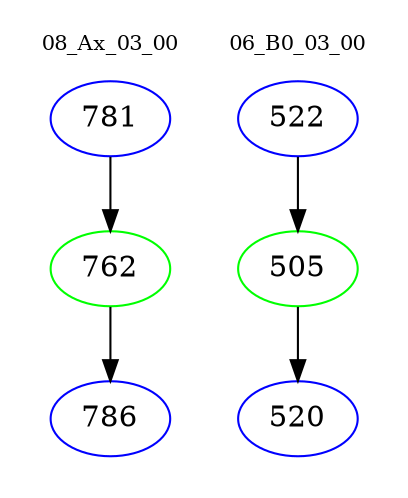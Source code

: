 digraph{
subgraph cluster_0 {
color = white
label = "08_Ax_03_00";
fontsize=10;
T0_781 [label="781", color="blue"]
T0_781 -> T0_762 [color="black"]
T0_762 [label="762", color="green"]
T0_762 -> T0_786 [color="black"]
T0_786 [label="786", color="blue"]
}
subgraph cluster_1 {
color = white
label = "06_B0_03_00";
fontsize=10;
T1_522 [label="522", color="blue"]
T1_522 -> T1_505 [color="black"]
T1_505 [label="505", color="green"]
T1_505 -> T1_520 [color="black"]
T1_520 [label="520", color="blue"]
}
}
